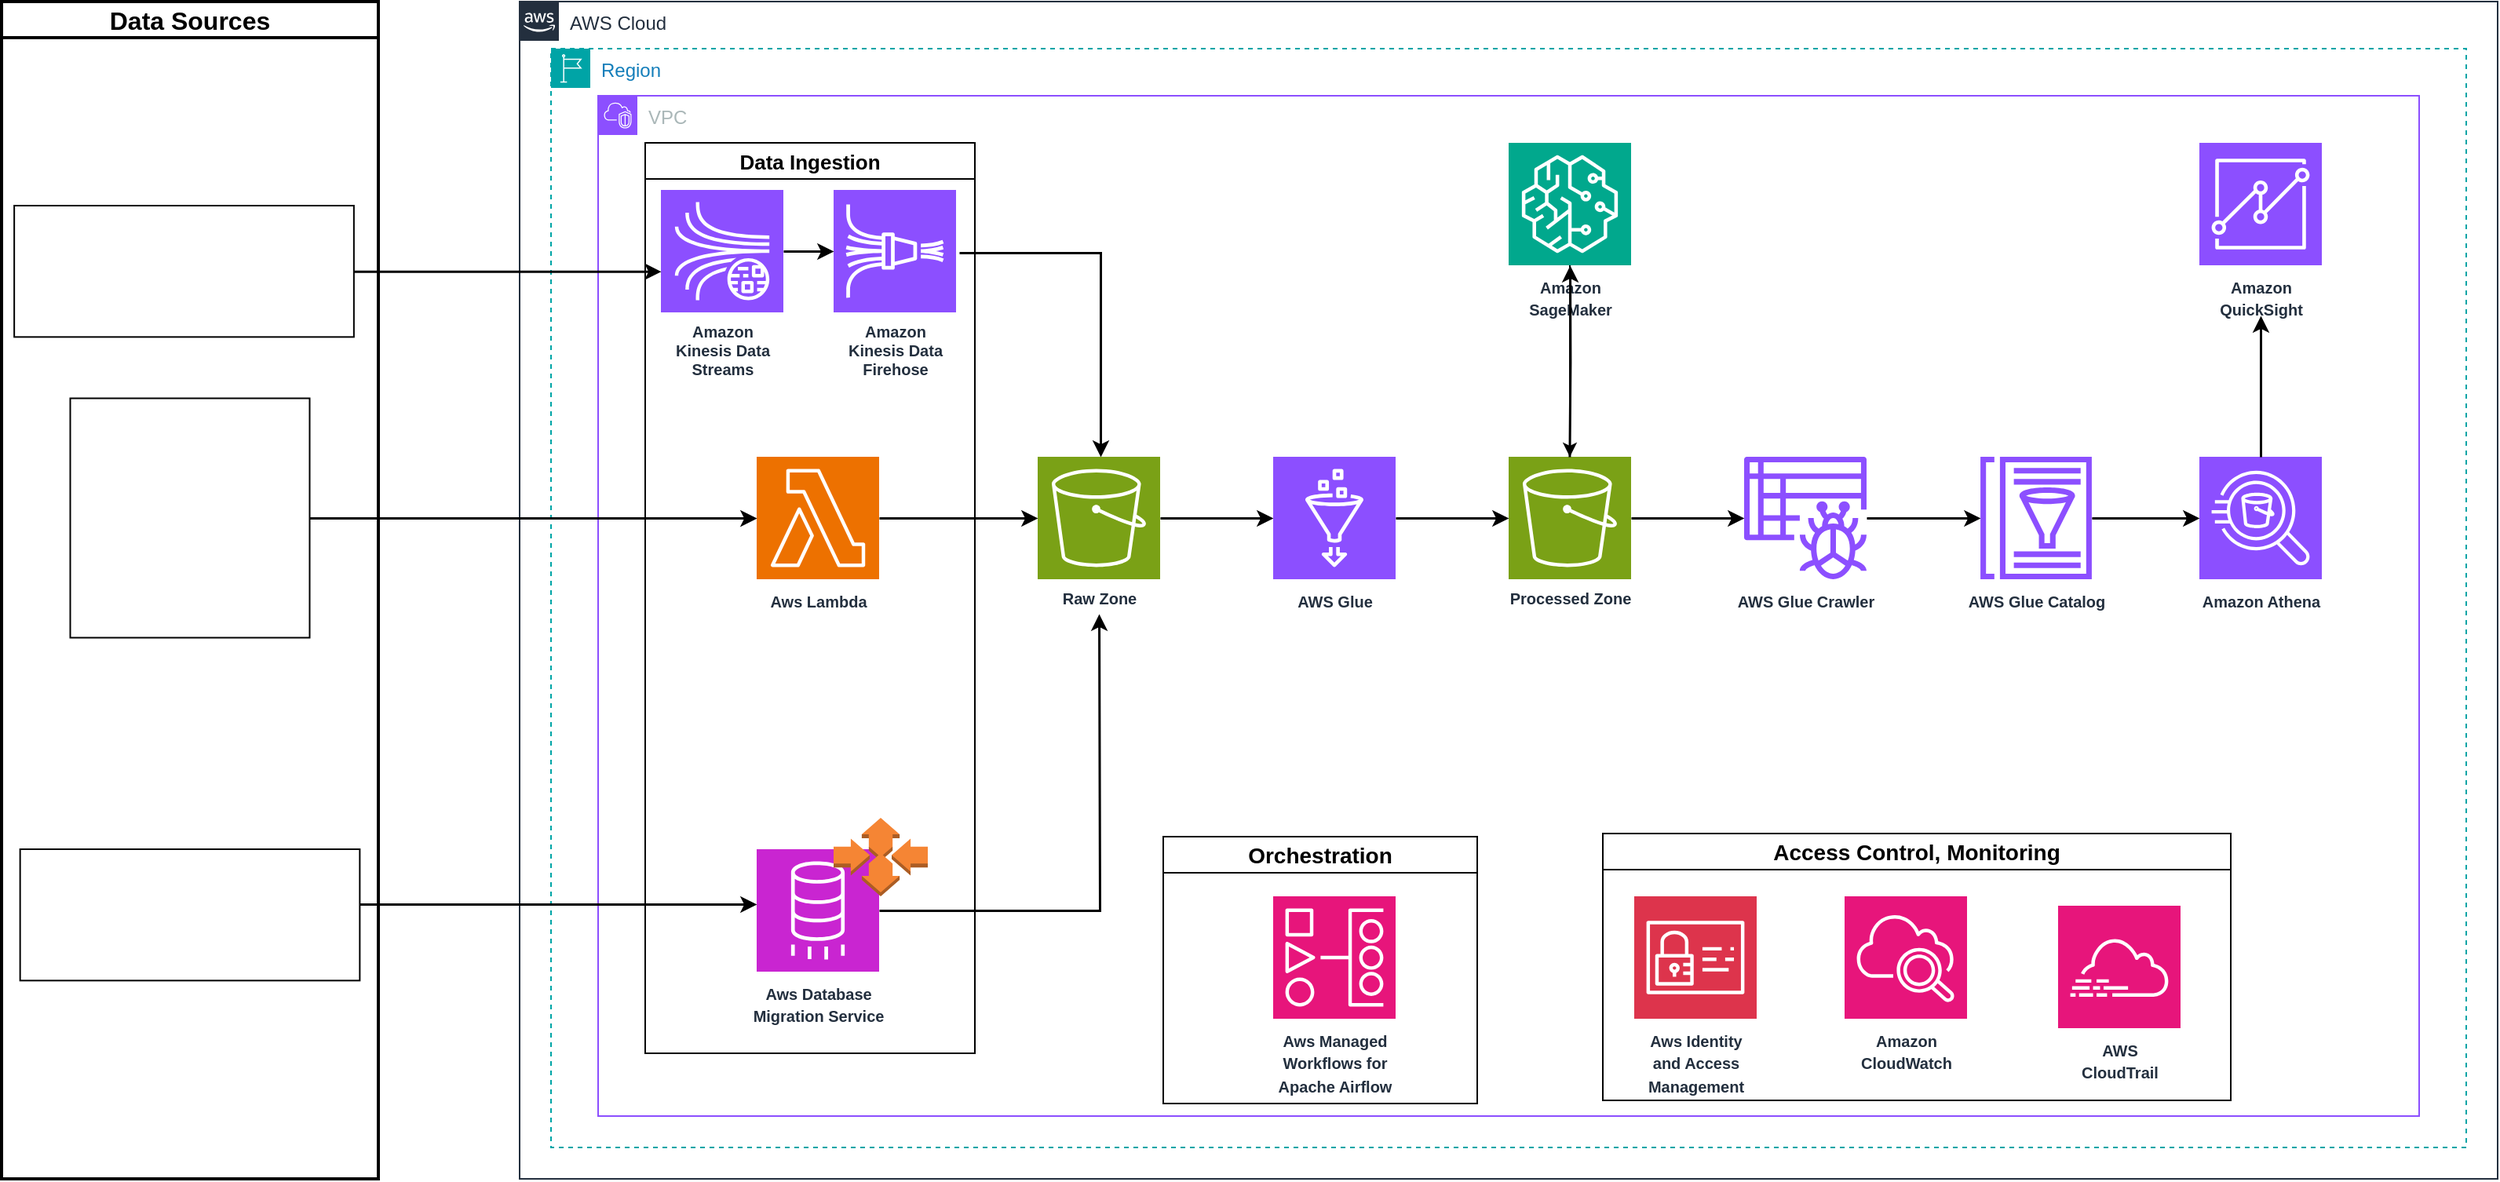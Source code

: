 <mxfile version="22.1.16" type="device">
  <diagram name="Page-1" id="qPSFZZWf_FqOlIZW2ooJ">
    <mxGraphModel dx="2087" dy="868" grid="1" gridSize="10" guides="1" tooltips="1" connect="1" arrows="1" fold="1" page="0" pageScale="1" pageWidth="850" pageHeight="1100" background="#ffffff" math="0" shadow="0">
      <root>
        <mxCell id="0" />
        <mxCell id="1" parent="0" />
        <mxCell id="GSW4ldEXJS0Q_CK_qqtB-1" value="&lt;font style=&quot;font-size: 16px;&quot;&gt;Data Sources&lt;/font&gt;" style="swimlane;whiteSpace=wrap;html=1;strokeWidth=2;movable=1;resizable=1;rotatable=1;deletable=1;editable=1;locked=0;connectable=1;" vertex="1" parent="1">
          <mxGeometry x="-100" y="90" width="240" height="750" as="geometry">
            <mxRectangle y="90" width="140" height="30" as="alternateBounds" />
          </mxGeometry>
        </mxCell>
        <mxCell id="GSW4ldEXJS0Q_CK_qqtB-2" value="" style="shape=image;verticalLabelPosition=bottom;labelBackgroundColor=default;verticalAlign=top;aspect=fixed;imageAspect=0;image=https://www.ovhcloud.com/sites/default/files/styles/text_media_horizontal/public/2021-09/ECX-1909_Hero_Kafka_600x400%402x-1.png;imageBorder=default;" vertex="1" parent="GSW4ldEXJS0Q_CK_qqtB-1">
          <mxGeometry x="8.07" y="130" width="216.36" height="83.68" as="geometry" />
        </mxCell>
        <mxCell id="GSW4ldEXJS0Q_CK_qqtB-3" value="" style="shape=image;verticalLabelPosition=bottom;labelBackgroundColor=default;verticalAlign=top;imageAspect=0;image=https://miro.medium.com/v2/resize:fit:610/1*lZrXmWJRDLqIImJThs5Lrw.png;aspect=fixed;imageBorder=default;" vertex="1" parent="GSW4ldEXJS0Q_CK_qqtB-1">
          <mxGeometry x="11.82" y="540" width="216.36" height="83.68" as="geometry" />
        </mxCell>
        <mxCell id="GSW4ldEXJS0Q_CK_qqtB-4" value="" style="shape=image;verticalLabelPosition=bottom;labelBackgroundColor=default;verticalAlign=top;aspect=fixed;imageAspect=0;image=https://cdn-icons-png.flaticon.com/512/1493/1493169.png;imageBorder=default;movable=1;resizable=1;rotatable=1;deletable=1;editable=1;locked=0;connectable=1;" vertex="1" parent="GSW4ldEXJS0Q_CK_qqtB-1">
          <mxGeometry x="43.75" y="252.75" width="152.5" height="152.5" as="geometry" />
        </mxCell>
        <mxCell id="GSW4ldEXJS0Q_CK_qqtB-14" value="&lt;font style=&quot;font-size: 13px;&quot;&gt;Data Ingestion&lt;/font&gt;" style="swimlane;whiteSpace=wrap;html=1;movable=1;resizable=1;rotatable=1;deletable=1;editable=1;locked=0;connectable=1;" vertex="1" parent="1">
          <mxGeometry x="310" y="180" width="210" height="580" as="geometry" />
        </mxCell>
        <mxCell id="GSW4ldEXJS0Q_CK_qqtB-55" value="&lt;font style=&quot;font-size: 14px;&quot;&gt;Orchestration&lt;/font&gt;" style="swimlane;whiteSpace=wrap;html=1;" vertex="1" parent="1">
          <mxGeometry x="640" y="622" width="200" height="170" as="geometry" />
        </mxCell>
        <mxCell id="GSW4ldEXJS0Q_CK_qqtB-60" style="edgeStyle=orthogonalEdgeStyle;rounded=0;orthogonalLoop=1;jettySize=auto;html=1;strokeWidth=1.5;" edge="1" parent="1" target="GSW4ldEXJS0Q_CK_qqtB-73">
          <mxGeometry relative="1" as="geometry">
            <mxPoint x="610" y="340" as="targetPoint" />
            <mxPoint x="510" y="250" as="sourcePoint" />
            <Array as="points">
              <mxPoint x="600" y="250" />
            </Array>
          </mxGeometry>
        </mxCell>
        <mxCell id="GSW4ldEXJS0Q_CK_qqtB-81" value="VPC" style="points=[[0,0],[0.25,0],[0.5,0],[0.75,0],[1,0],[1,0.25],[1,0.5],[1,0.75],[1,1],[0.75,1],[0.5,1],[0.25,1],[0,1],[0,0.75],[0,0.5],[0,0.25]];outlineConnect=0;gradientColor=none;html=1;whiteSpace=wrap;fontSize=12;fontStyle=0;container=1;pointerEvents=0;collapsible=0;recursiveResize=0;shape=mxgraph.aws4.group;grIcon=mxgraph.aws4.group_vpc2;strokeColor=#8C4FFF;fillColor=none;verticalAlign=top;align=left;spacingLeft=30;fontColor=#AAB7B8;dashed=0;" vertex="1" parent="1">
          <mxGeometry x="280" y="150" width="1160" height="650" as="geometry" />
        </mxCell>
        <mxCell id="GSW4ldEXJS0Q_CK_qqtB-83" value="AWS Cloud" style="points=[[0,0],[0.25,0],[0.5,0],[0.75,0],[1,0],[1,0.25],[1,0.5],[1,0.75],[1,1],[0.75,1],[0.5,1],[0.25,1],[0,1],[0,0.75],[0,0.5],[0,0.25]];outlineConnect=0;gradientColor=none;html=1;whiteSpace=wrap;fontSize=12;fontStyle=0;container=1;pointerEvents=0;collapsible=0;recursiveResize=0;shape=mxgraph.aws4.group;grIcon=mxgraph.aws4.group_aws_cloud_alt;strokeColor=#232F3E;fillColor=none;verticalAlign=top;align=left;spacingLeft=30;fontColor=#232F3E;dashed=0;" vertex="1" parent="1">
          <mxGeometry x="230" y="90" width="1260" height="750" as="geometry" />
        </mxCell>
        <mxCell id="GSW4ldEXJS0Q_CK_qqtB-82" value="Region" style="points=[[0,0],[0.25,0],[0.5,0],[0.75,0],[1,0],[1,0.25],[1,0.5],[1,0.75],[1,1],[0.75,1],[0.5,1],[0.25,1],[0,1],[0,0.75],[0,0.5],[0,0.25]];outlineConnect=0;gradientColor=none;html=1;whiteSpace=wrap;fontSize=12;fontStyle=0;container=1;pointerEvents=0;collapsible=0;recursiveResize=0;shape=mxgraph.aws4.group;grIcon=mxgraph.aws4.group_region;strokeColor=#00A4A6;fillColor=none;verticalAlign=top;align=left;spacingLeft=30;fontColor=#147EBA;dashed=1;" vertex="1" parent="GSW4ldEXJS0Q_CK_qqtB-83">
          <mxGeometry x="20" y="30" width="1220" height="700" as="geometry" />
        </mxCell>
        <mxCell id="GSW4ldEXJS0Q_CK_qqtB-66" value="&lt;font style=&quot;font-size: 10px;&quot;&gt;&lt;b&gt;Aws Lambda&lt;/b&gt;&lt;/font&gt;" style="sketch=0;points=[[0,0,0],[0.25,0,0],[0.5,0,0],[0.75,0,0],[1,0,0],[0,1,0],[0.25,1,0],[0.5,1,0],[0.75,1,0],[1,1,0],[0,0.25,0],[0,0.5,0],[0,0.75,0],[1,0.25,0],[1,0.5,0],[1,0.75,0]];outlineConnect=0;fontColor=#232F3E;fillColor=#ED7100;strokeColor=#ffffff;dashed=0;verticalLabelPosition=bottom;verticalAlign=top;align=center;html=1;fontSize=12;fontStyle=0;aspect=fixed;shape=mxgraph.aws4.resourceIcon;resIcon=mxgraph.aws4.lambda;" vertex="1" parent="GSW4ldEXJS0Q_CK_qqtB-82">
          <mxGeometry x="131" y="260" width="78" height="78" as="geometry" />
        </mxCell>
        <mxCell id="GSW4ldEXJS0Q_CK_qqtB-92" style="edgeStyle=orthogonalEdgeStyle;rounded=0;orthogonalLoop=1;jettySize=auto;html=1;strokeWidth=1.5;" edge="1" parent="GSW4ldEXJS0Q_CK_qqtB-82" source="GSW4ldEXJS0Q_CK_qqtB-73" target="GSW4ldEXJS0Q_CK_qqtB-70">
          <mxGeometry relative="1" as="geometry" />
        </mxCell>
        <mxCell id="GSW4ldEXJS0Q_CK_qqtB-73" value="Raw Zone" style="sketch=0;points=[[0,0,0],[0.25,0,0],[0.5,0,0],[0.75,0,0],[1,0,0],[0,1,0],[0.25,1,0],[0.5,1,0],[0.75,1,0],[1,1,0],[0,0.25,0],[0,0.5,0],[0,0.75,0],[1,0.25,0],[1,0.5,0],[1,0.75,0]];outlineConnect=0;fontColor=#232F3E;fillColor=#7AA116;strokeColor=#ffffff;dashed=0;verticalLabelPosition=bottom;verticalAlign=top;align=center;html=1;fontSize=10;fontStyle=1;aspect=fixed;shape=mxgraph.aws4.resourceIcon;resIcon=mxgraph.aws4.s3;" vertex="1" parent="GSW4ldEXJS0Q_CK_qqtB-82">
          <mxGeometry x="310" y="260" width="78" height="78" as="geometry" />
        </mxCell>
        <mxCell id="GSW4ldEXJS0Q_CK_qqtB-85" style="edgeStyle=orthogonalEdgeStyle;rounded=0;orthogonalLoop=1;jettySize=auto;html=1;strokeWidth=1.5;" edge="1" parent="GSW4ldEXJS0Q_CK_qqtB-82" source="GSW4ldEXJS0Q_CK_qqtB-65">
          <mxGeometry relative="1" as="geometry">
            <mxPoint x="349" y="360" as="targetPoint" />
          </mxGeometry>
        </mxCell>
        <mxCell id="GSW4ldEXJS0Q_CK_qqtB-86" style="edgeStyle=orthogonalEdgeStyle;rounded=0;orthogonalLoop=1;jettySize=auto;html=1;entryX=0;entryY=0.5;entryDx=0;entryDy=0;entryPerimeter=0;strokeWidth=1.5;" edge="1" parent="GSW4ldEXJS0Q_CK_qqtB-82" source="GSW4ldEXJS0Q_CK_qqtB-66" target="GSW4ldEXJS0Q_CK_qqtB-73">
          <mxGeometry relative="1" as="geometry" />
        </mxCell>
        <mxCell id="GSW4ldEXJS0Q_CK_qqtB-67" value="Amazon&lt;br style=&quot;font-size: 10px;&quot;&gt;Kinesis Data&lt;br style=&quot;font-size: 10px;&quot;&gt;Streams" style="sketch=0;points=[[0,0,0],[0.25,0,0],[0.5,0,0],[0.75,0,0],[1,0,0],[0,1,0],[0.25,1,0],[0.5,1,0],[0.75,1,0],[1,1,0],[0,0.25,0],[0,0.5,0],[0,0.75,0],[1,0.25,0],[1,0.5,0],[1,0.75,0]];outlineConnect=0;fontColor=#232F3E;fillColor=#8C4FFF;strokeColor=#ffffff;dashed=0;verticalLabelPosition=bottom;verticalAlign=top;align=center;html=1;fontSize=10;fontStyle=1;aspect=fixed;shape=mxgraph.aws4.resourceIcon;resIcon=mxgraph.aws4.kinesis_data_streams;" vertex="1" parent="GSW4ldEXJS0Q_CK_qqtB-82">
          <mxGeometry x="70" y="90" width="78" height="78" as="geometry" />
        </mxCell>
        <mxCell id="GSW4ldEXJS0Q_CK_qqtB-68" value="&lt;font style=&quot;font-size: 10px;&quot;&gt;&lt;span style=&quot;font-size: 10px;&quot;&gt;Amazon&lt;br style=&quot;font-size: 10px;&quot;&gt;Kinesis Data&lt;br style=&quot;font-size: 10px;&quot;&gt;Firehose&lt;/span&gt;&lt;/font&gt;" style="sketch=0;points=[[0,0,0],[0.25,0,0],[0.5,0,0],[0.75,0,0],[1,0,0],[0,1,0],[0.25,1,0],[0.5,1,0],[0.75,1,0],[1,1,0],[0,0.25,0],[0,0.5,0],[0,0.75,0],[1,0.25,0],[1,0.5,0],[1,0.75,0]];outlineConnect=0;fontColor=#232F3E;fillColor=#8C4FFF;strokeColor=#ffffff;dashed=0;verticalLabelPosition=bottom;verticalAlign=top;align=center;html=1;fontSize=10;fontStyle=1;aspect=fixed;shape=mxgraph.aws4.resourceIcon;resIcon=mxgraph.aws4.kinesis_data_firehose;" vertex="1" parent="GSW4ldEXJS0Q_CK_qqtB-82">
          <mxGeometry x="180" y="90" width="78" height="78" as="geometry" />
        </mxCell>
        <mxCell id="GSW4ldEXJS0Q_CK_qqtB-91" style="edgeStyle=orthogonalEdgeStyle;rounded=0;orthogonalLoop=1;jettySize=auto;html=1;entryX=0;entryY=0.5;entryDx=0;entryDy=0;entryPerimeter=0;strokeWidth=1.5;" edge="1" parent="GSW4ldEXJS0Q_CK_qqtB-82" source="GSW4ldEXJS0Q_CK_qqtB-67" target="GSW4ldEXJS0Q_CK_qqtB-68">
          <mxGeometry relative="1" as="geometry" />
        </mxCell>
        <mxCell id="GSW4ldEXJS0Q_CK_qqtB-72" value="&lt;font style=&quot;font-size: 10px;&quot;&gt;&lt;b&gt;Aws Managed&lt;br&gt;Workflows for&lt;br&gt;Apache Airflow&lt;/b&gt;&lt;/font&gt;" style="sketch=0;points=[[0,0,0],[0.25,0,0],[0.5,0,0],[0.75,0,0],[1,0,0],[0,1,0],[0.25,1,0],[0.5,1,0],[0.75,1,0],[1,1,0],[0,0.25,0],[0,0.5,0],[0,0.75,0],[1,0.25,0],[1,0.5,0],[1,0.75,0]];outlineConnect=0;fontColor=#232F3E;fillColor=#E7157B;strokeColor=#ffffff;dashed=0;verticalLabelPosition=bottom;verticalAlign=top;align=center;html=1;fontSize=12;fontStyle=0;aspect=fixed;shape=mxgraph.aws4.resourceIcon;resIcon=mxgraph.aws4.managed_workflows_for_apache_airflow;" vertex="1" parent="GSW4ldEXJS0Q_CK_qqtB-82">
          <mxGeometry x="460" y="540" width="78" height="78" as="geometry" />
        </mxCell>
        <mxCell id="GSW4ldEXJS0Q_CK_qqtB-56" value="&lt;font style=&quot;font-size: 14px;&quot;&gt;Access Control, Monitoring&lt;/font&gt;" style="swimlane;whiteSpace=wrap;html=1;" vertex="1" parent="GSW4ldEXJS0Q_CK_qqtB-82">
          <mxGeometry x="670" y="500" width="400" height="170" as="geometry" />
        </mxCell>
        <mxCell id="GSW4ldEXJS0Q_CK_qqtB-80" value="&lt;font style=&quot;font-size: 10px;&quot;&gt;&lt;b&gt;Aws Identity&lt;br&gt;and Access&lt;br&gt;Management&lt;/b&gt;&lt;/font&gt;" style="sketch=0;points=[[0,0,0],[0.25,0,0],[0.5,0,0],[0.75,0,0],[1,0,0],[0,1,0],[0.25,1,0],[0.5,1,0],[0.75,1,0],[1,1,0],[0,0.25,0],[0,0.5,0],[0,0.75,0],[1,0.25,0],[1,0.5,0],[1,0.75,0]];outlineConnect=0;fontColor=#232F3E;fillColor=#DD344C;strokeColor=#ffffff;dashed=0;verticalLabelPosition=bottom;verticalAlign=top;align=center;html=1;fontSize=12;fontStyle=0;aspect=fixed;shape=mxgraph.aws4.resourceIcon;resIcon=mxgraph.aws4.identity_and_access_management;" vertex="1" parent="GSW4ldEXJS0Q_CK_qqtB-56">
          <mxGeometry x="20" y="40" width="78" height="78" as="geometry" />
        </mxCell>
        <mxCell id="GSW4ldEXJS0Q_CK_qqtB-79" value="&lt;font style=&quot;font-size: 10px;&quot;&gt;&lt;b&gt;Amazon&lt;br&gt;CloudWatch&lt;/b&gt;&lt;/font&gt;" style="sketch=0;points=[[0,0,0],[0.25,0,0],[0.5,0,0],[0.75,0,0],[1,0,0],[0,1,0],[0.25,1,0],[0.5,1,0],[0.75,1,0],[1,1,0],[0,0.25,0],[0,0.5,0],[0,0.75,0],[1,0.25,0],[1,0.5,0],[1,0.75,0]];points=[[0,0,0],[0.25,0,0],[0.5,0,0],[0.75,0,0],[1,0,0],[0,1,0],[0.25,1,0],[0.5,1,0],[0.75,1,0],[1,1,0],[0,0.25,0],[0,0.5,0],[0,0.75,0],[1,0.25,0],[1,0.5,0],[1,0.75,0]];outlineConnect=0;fontColor=#232F3E;fillColor=#E7157B;strokeColor=#ffffff;dashed=0;verticalLabelPosition=bottom;verticalAlign=top;align=center;html=1;fontSize=12;fontStyle=0;aspect=fixed;shape=mxgraph.aws4.resourceIcon;resIcon=mxgraph.aws4.cloudwatch_2;" vertex="1" parent="GSW4ldEXJS0Q_CK_qqtB-56">
          <mxGeometry x="154" y="40" width="78" height="78" as="geometry" />
        </mxCell>
        <mxCell id="GSW4ldEXJS0Q_CK_qqtB-78" value="&lt;font style=&quot;font-size: 10px;&quot;&gt;&lt;b&gt;AWS&lt;br&gt;CloudTrail&lt;/b&gt;&lt;/font&gt;" style="sketch=0;points=[[0,0,0],[0.25,0,0],[0.5,0,0],[0.75,0,0],[1,0,0],[0,1,0],[0.25,1,0],[0.5,1,0],[0.75,1,0],[1,1,0],[0,0.25,0],[0,0.5,0],[0,0.75,0],[1,0.25,0],[1,0.5,0],[1,0.75,0]];points=[[0,0,0],[0.25,0,0],[0.5,0,0],[0.75,0,0],[1,0,0],[0,1,0],[0.25,1,0],[0.5,1,0],[0.75,1,0],[1,1,0],[0,0.25,0],[0,0.5,0],[0,0.75,0],[1,0.25,0],[1,0.5,0],[1,0.75,0]];outlineConnect=0;fontColor=#232F3E;fillColor=#E7157B;strokeColor=#ffffff;dashed=0;verticalLabelPosition=bottom;verticalAlign=top;align=center;html=1;fontSize=12;fontStyle=0;aspect=fixed;shape=mxgraph.aws4.resourceIcon;resIcon=mxgraph.aws4.cloudtrail;" vertex="1" parent="GSW4ldEXJS0Q_CK_qqtB-56">
          <mxGeometry x="290" y="46" width="78" height="78" as="geometry" />
        </mxCell>
        <mxCell id="GSW4ldEXJS0Q_CK_qqtB-70" value="&lt;b&gt;&lt;font style=&quot;font-size: 10px;&quot;&gt;AWS Glue&lt;/font&gt;&lt;/b&gt;" style="sketch=0;points=[[0,0,0],[0.25,0,0],[0.5,0,0],[0.75,0,0],[1,0,0],[0,1,0],[0.25,1,0],[0.5,1,0],[0.75,1,0],[1,1,0],[0,0.25,0],[0,0.5,0],[0,0.75,0],[1,0.25,0],[1,0.5,0],[1,0.75,0]];outlineConnect=0;fontColor=#232F3E;fillColor=#8C4FFF;strokeColor=#ffffff;dashed=0;verticalLabelPosition=bottom;verticalAlign=top;align=center;html=1;fontSize=12;fontStyle=0;aspect=fixed;shape=mxgraph.aws4.resourceIcon;resIcon=mxgraph.aws4.glue;" vertex="1" parent="GSW4ldEXJS0Q_CK_qqtB-82">
          <mxGeometry x="460" y="260" width="78" height="78" as="geometry" />
        </mxCell>
        <mxCell id="GSW4ldEXJS0Q_CK_qqtB-94" style="edgeStyle=orthogonalEdgeStyle;rounded=0;orthogonalLoop=1;jettySize=auto;html=1;strokeWidth=1.5;" edge="1" parent="GSW4ldEXJS0Q_CK_qqtB-82" source="GSW4ldEXJS0Q_CK_qqtB-69" target="GSW4ldEXJS0Q_CK_qqtB-74">
          <mxGeometry relative="1" as="geometry" />
        </mxCell>
        <mxCell id="GSW4ldEXJS0Q_CK_qqtB-69" value="Processed Zone" style="sketch=0;points=[[0,0,0],[0.25,0,0],[0.5,0,0],[0.75,0,0],[1,0,0],[0,1,0],[0.25,1,0],[0.5,1,0],[0.75,1,0],[1,1,0],[0,0.25,0],[0,0.5,0],[0,0.75,0],[1,0.25,0],[1,0.5,0],[1,0.75,0]];outlineConnect=0;fontColor=#232F3E;fillColor=#7AA116;strokeColor=#ffffff;dashed=0;verticalLabelPosition=bottom;verticalAlign=top;align=center;html=1;fontSize=10;fontStyle=1;aspect=fixed;shape=mxgraph.aws4.resourceIcon;resIcon=mxgraph.aws4.s3;" vertex="1" parent="GSW4ldEXJS0Q_CK_qqtB-82">
          <mxGeometry x="610" y="260" width="78" height="78" as="geometry" />
        </mxCell>
        <mxCell id="GSW4ldEXJS0Q_CK_qqtB-95" style="edgeStyle=orthogonalEdgeStyle;rounded=0;orthogonalLoop=1;jettySize=auto;html=1;strokeWidth=1.5;" edge="1" parent="GSW4ldEXJS0Q_CK_qqtB-82" source="GSW4ldEXJS0Q_CK_qqtB-74" target="GSW4ldEXJS0Q_CK_qqtB-75">
          <mxGeometry relative="1" as="geometry" />
        </mxCell>
        <mxCell id="GSW4ldEXJS0Q_CK_qqtB-74" value="&lt;font style=&quot;font-size: 10px;&quot;&gt;&lt;b&gt;AWS Glue Crawler&lt;/b&gt;&lt;/font&gt;" style="sketch=0;outlineConnect=0;fontColor=#232F3E;gradientColor=none;fillColor=#8C4FFF;strokeColor=none;dashed=0;verticalLabelPosition=bottom;verticalAlign=top;align=center;html=1;fontSize=12;fontStyle=0;aspect=fixed;pointerEvents=1;shape=mxgraph.aws4.glue_crawlers;" vertex="1" parent="GSW4ldEXJS0Q_CK_qqtB-82">
          <mxGeometry x="760" y="260" width="78" height="78" as="geometry" />
        </mxCell>
        <mxCell id="GSW4ldEXJS0Q_CK_qqtB-96" style="edgeStyle=orthogonalEdgeStyle;rounded=0;orthogonalLoop=1;jettySize=auto;html=1;strokeWidth=1.5;" edge="1" parent="GSW4ldEXJS0Q_CK_qqtB-82" source="GSW4ldEXJS0Q_CK_qqtB-75" target="GSW4ldEXJS0Q_CK_qqtB-76">
          <mxGeometry relative="1" as="geometry" />
        </mxCell>
        <mxCell id="GSW4ldEXJS0Q_CK_qqtB-75" value="&lt;font style=&quot;font-size: 10px;&quot;&gt;&lt;b&gt;AWS Glue Catalog&lt;/b&gt;&lt;/font&gt;" style="sketch=0;outlineConnect=0;fontColor=#232F3E;gradientColor=none;fillColor=#8C4FFF;strokeColor=none;dashed=0;verticalLabelPosition=bottom;verticalAlign=top;align=center;html=1;fontSize=12;fontStyle=0;aspect=fixed;pointerEvents=1;shape=mxgraph.aws4.glue_data_catalog;" vertex="1" parent="GSW4ldEXJS0Q_CK_qqtB-82">
          <mxGeometry x="910" y="260" width="72" height="78" as="geometry" />
        </mxCell>
        <mxCell id="GSW4ldEXJS0Q_CK_qqtB-76" value="&lt;font style=&quot;font-size: 10px;&quot;&gt;&lt;b&gt;Amazon Athena&lt;/b&gt;&lt;/font&gt;" style="sketch=0;points=[[0,0,0],[0.25,0,0],[0.5,0,0],[0.75,0,0],[1,0,0],[0,1,0],[0.25,1,0],[0.5,1,0],[0.75,1,0],[1,1,0],[0,0.25,0],[0,0.5,0],[0,0.75,0],[1,0.25,0],[1,0.5,0],[1,0.75,0]];outlineConnect=0;fontColor=#232F3E;fillColor=#8C4FFF;strokeColor=#ffffff;dashed=0;verticalLabelPosition=bottom;verticalAlign=top;align=center;html=1;fontSize=12;fontStyle=0;aspect=fixed;shape=mxgraph.aws4.resourceIcon;resIcon=mxgraph.aws4.athena;" vertex="1" parent="GSW4ldEXJS0Q_CK_qqtB-82">
          <mxGeometry x="1050" y="260" width="78" height="78" as="geometry" />
        </mxCell>
        <mxCell id="GSW4ldEXJS0Q_CK_qqtB-93" style="edgeStyle=orthogonalEdgeStyle;rounded=0;orthogonalLoop=1;jettySize=auto;html=1;entryX=0;entryY=0.5;entryDx=0;entryDy=0;entryPerimeter=0;strokeWidth=1.5;" edge="1" parent="GSW4ldEXJS0Q_CK_qqtB-82" source="GSW4ldEXJS0Q_CK_qqtB-70" target="GSW4ldEXJS0Q_CK_qqtB-69">
          <mxGeometry relative="1" as="geometry" />
        </mxCell>
        <mxCell id="GSW4ldEXJS0Q_CK_qqtB-99" style="edgeStyle=orthogonalEdgeStyle;rounded=0;orthogonalLoop=1;jettySize=auto;html=1;strokeWidth=1.5;" edge="1" parent="GSW4ldEXJS0Q_CK_qqtB-82" source="GSW4ldEXJS0Q_CK_qqtB-76">
          <mxGeometry relative="1" as="geometry">
            <mxPoint x="1089" y="170" as="targetPoint" />
            <Array as="points" />
          </mxGeometry>
        </mxCell>
        <mxCell id="GSW4ldEXJS0Q_CK_qqtB-100" style="edgeStyle=orthogonalEdgeStyle;rounded=0;orthogonalLoop=1;jettySize=auto;html=1;" edge="1" parent="GSW4ldEXJS0Q_CK_qqtB-82" source="GSW4ldEXJS0Q_CK_qqtB-71" target="GSW4ldEXJS0Q_CK_qqtB-69">
          <mxGeometry relative="1" as="geometry" />
        </mxCell>
        <mxCell id="GSW4ldEXJS0Q_CK_qqtB-71" value="&lt;font style=&quot;font-size: 10px;&quot;&gt;&lt;b&gt;Amazon&lt;br&gt;SageMaker&lt;/b&gt;&lt;/font&gt;" style="sketch=0;points=[[0,0,0],[0.25,0,0],[0.5,0,0],[0.75,0,0],[1,0,0],[0,1,0],[0.25,1,0],[0.5,1,0],[0.75,1,0],[1,1,0],[0,0.25,0],[0,0.5,0],[0,0.75,0],[1,0.25,0],[1,0.5,0],[1,0.75,0]];outlineConnect=0;fontColor=#232F3E;fillColor=#01A88D;strokeColor=#ffffff;dashed=0;verticalLabelPosition=bottom;verticalAlign=top;align=center;html=1;fontSize=12;fontStyle=0;aspect=fixed;shape=mxgraph.aws4.resourceIcon;resIcon=mxgraph.aws4.sagemaker;" vertex="1" parent="GSW4ldEXJS0Q_CK_qqtB-82">
          <mxGeometry x="610" y="60" width="78" height="78" as="geometry" />
        </mxCell>
        <mxCell id="GSW4ldEXJS0Q_CK_qqtB-40" style="edgeStyle=orthogonalEdgeStyle;rounded=0;orthogonalLoop=1;jettySize=auto;html=1;strokeWidth=1.5;" edge="1" parent="GSW4ldEXJS0Q_CK_qqtB-82">
          <mxGeometry relative="1" as="geometry">
            <mxPoint x="648.71" y="260" as="sourcePoint" />
            <mxPoint x="649" y="138" as="targetPoint" />
          </mxGeometry>
        </mxCell>
        <mxCell id="GSW4ldEXJS0Q_CK_qqtB-77" value="&lt;font style=&quot;font-size: 10px;&quot;&gt;&lt;b&gt;Amazon&lt;br&gt;QuickSight&lt;/b&gt;&lt;/font&gt;" style="sketch=0;points=[[0,0,0],[0.25,0,0],[0.5,0,0],[0.75,0,0],[1,0,0],[0,1,0],[0.25,1,0],[0.5,1,0],[0.75,1,0],[1,1,0],[0,0.25,0],[0,0.5,0],[0,0.75,0],[1,0.25,0],[1,0.5,0],[1,0.75,0]];outlineConnect=0;fontColor=#232F3E;fillColor=#8C4FFF;strokeColor=#ffffff;dashed=0;verticalLabelPosition=bottom;verticalAlign=top;align=center;html=1;fontSize=12;fontStyle=0;aspect=fixed;shape=mxgraph.aws4.resourceIcon;resIcon=mxgraph.aws4.quicksight;" vertex="1" parent="GSW4ldEXJS0Q_CK_qqtB-82">
          <mxGeometry x="1050" y="60" width="78" height="78" as="geometry" />
        </mxCell>
        <mxCell id="GSW4ldEXJS0Q_CK_qqtB-65" value="&lt;font style=&quot;font-size: 10px;&quot;&gt;&lt;b&gt;Aws Database&lt;br&gt;Migration Service&lt;/b&gt;&lt;/font&gt;" style="sketch=0;points=[[0,0,0],[0.25,0,0],[0.5,0,0],[0.75,0,0],[1,0,0],[0,1,0],[0.25,1,0],[0.5,1,0],[0.75,1,0],[1,1,0],[0,0.25,0],[0,0.5,0],[0,0.75,0],[1,0.25,0],[1,0.5,0],[1,0.75,0]];outlineConnect=0;fontColor=#232F3E;fillColor=#C925D1;strokeColor=#ffffff;dashed=0;verticalLabelPosition=bottom;verticalAlign=top;align=center;html=1;fontSize=12;fontStyle=0;aspect=fixed;shape=mxgraph.aws4.resourceIcon;resIcon=mxgraph.aws4.database_migration_service;" vertex="1" parent="GSW4ldEXJS0Q_CK_qqtB-82">
          <mxGeometry x="131" y="510" width="78" height="78" as="geometry" />
        </mxCell>
        <mxCell id="GSW4ldEXJS0Q_CK_qqtB-109" value="" style="outlineConnect=0;dashed=0;verticalLabelPosition=bottom;verticalAlign=top;align=center;html=1;shape=mxgraph.aws3.auto_scaling;fillColor=#F58534;gradientColor=none;" vertex="1" parent="GSW4ldEXJS0Q_CK_qqtB-82">
          <mxGeometry x="180" y="490" width="60" height="50" as="geometry" />
        </mxCell>
        <mxCell id="GSW4ldEXJS0Q_CK_qqtB-103" style="edgeStyle=orthogonalEdgeStyle;rounded=0;orthogonalLoop=1;jettySize=auto;html=1;strokeWidth=1.5;" edge="1" parent="1" source="GSW4ldEXJS0Q_CK_qqtB-2" target="GSW4ldEXJS0Q_CK_qqtB-67">
          <mxGeometry relative="1" as="geometry">
            <Array as="points">
              <mxPoint x="270" y="262" />
              <mxPoint x="270" y="262" />
            </Array>
          </mxGeometry>
        </mxCell>
        <mxCell id="GSW4ldEXJS0Q_CK_qqtB-105" style="edgeStyle=orthogonalEdgeStyle;rounded=0;orthogonalLoop=1;jettySize=auto;html=1;strokeWidth=1.5;" edge="1" parent="1" source="GSW4ldEXJS0Q_CK_qqtB-4" target="GSW4ldEXJS0Q_CK_qqtB-66">
          <mxGeometry relative="1" as="geometry">
            <Array as="points">
              <mxPoint x="170" y="419" />
              <mxPoint x="170" y="419" />
            </Array>
          </mxGeometry>
        </mxCell>
        <mxCell id="GSW4ldEXJS0Q_CK_qqtB-106" style="edgeStyle=orthogonalEdgeStyle;rounded=0;orthogonalLoop=1;jettySize=auto;html=1;strokeWidth=1.5;" edge="1" parent="1" source="GSW4ldEXJS0Q_CK_qqtB-3" target="GSW4ldEXJS0Q_CK_qqtB-65">
          <mxGeometry relative="1" as="geometry">
            <Array as="points">
              <mxPoint x="190" y="665" />
              <mxPoint x="190" y="665" />
            </Array>
          </mxGeometry>
        </mxCell>
      </root>
    </mxGraphModel>
  </diagram>
</mxfile>
